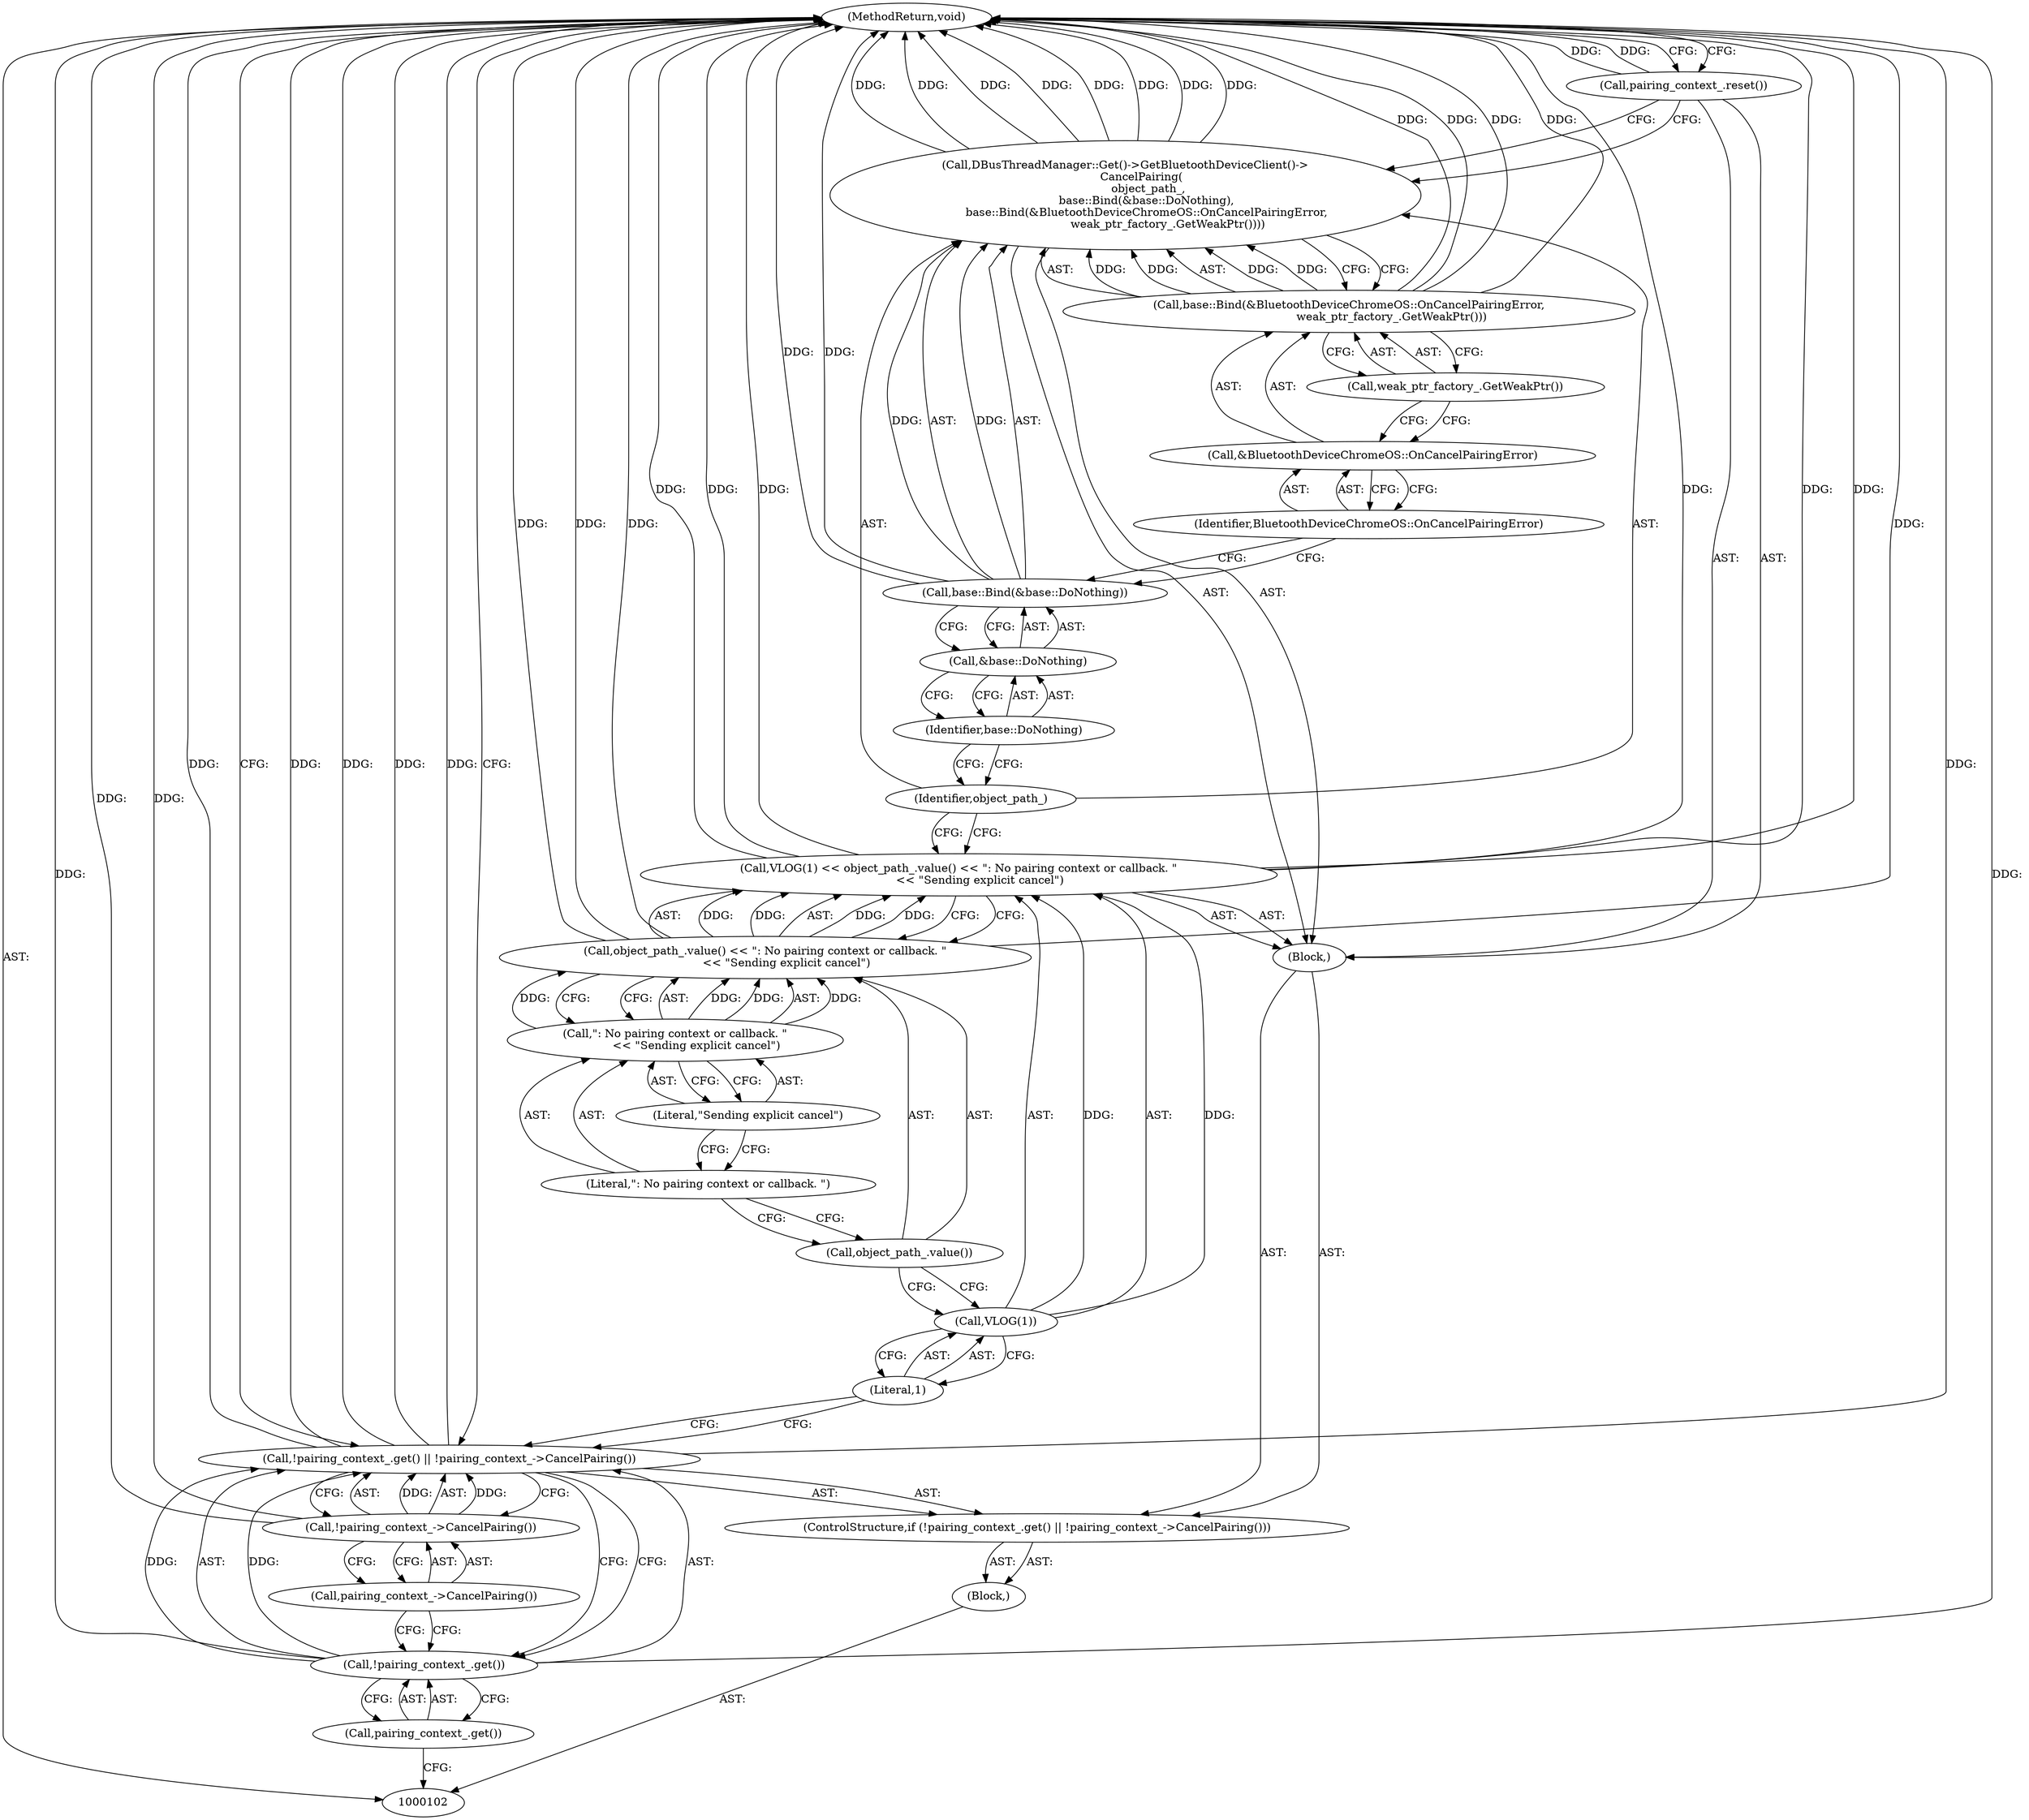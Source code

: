 digraph "0_Chrome_d358f57009b85fb7440208afa5ba87636b491889_5" {
"1000129" [label="(MethodReturn,void)"];
"1000103" [label="(Block,)"];
"1000127" [label="(Call,weak_ptr_factory_.GetWeakPtr())"];
"1000128" [label="(Call,pairing_context_.reset())"];
"1000104" [label="(ControlStructure,if (!pairing_context_.get() || !pairing_context_->CancelPairing()))"];
"1000108" [label="(Call,!pairing_context_->CancelPairing())"];
"1000109" [label="(Call,pairing_context_->CancelPairing())"];
"1000105" [label="(Call,!pairing_context_.get() || !pairing_context_->CancelPairing())"];
"1000106" [label="(Call,!pairing_context_.get())"];
"1000110" [label="(Block,)"];
"1000107" [label="(Call,pairing_context_.get())"];
"1000114" [label="(Call,object_path_.value() << \": No pairing context or callback. \"\n            << \"Sending explicit cancel\")"];
"1000115" [label="(Call,object_path_.value())"];
"1000116" [label="(Call,\": No pairing context or callback. \"\n            << \"Sending explicit cancel\")"];
"1000117" [label="(Literal,\": No pairing context or callback. \")"];
"1000111" [label="(Call,VLOG(1) << object_path_.value() << \": No pairing context or callback. \"\n            << \"Sending explicit cancel\")"];
"1000112" [label="(Call,VLOG(1))"];
"1000113" [label="(Literal,1)"];
"1000118" [label="(Literal,\"Sending explicit cancel\")"];
"1000119" [label="(Call,DBusThreadManager::Get()->GetBluetoothDeviceClient()->\n         CancelPairing(\n             object_path_,\n            base::Bind(&base::DoNothing),\n            base::Bind(&BluetoothDeviceChromeOS::OnCancelPairingError,\n                        weak_ptr_factory_.GetWeakPtr())))"];
"1000120" [label="(Identifier,object_path_)"];
"1000121" [label="(Call,base::Bind(&base::DoNothing))"];
"1000122" [label="(Call,&base::DoNothing)"];
"1000123" [label="(Identifier,base::DoNothing)"];
"1000124" [label="(Call,base::Bind(&BluetoothDeviceChromeOS::OnCancelPairingError,\n                        weak_ptr_factory_.GetWeakPtr()))"];
"1000125" [label="(Call,&BluetoothDeviceChromeOS::OnCancelPairingError)"];
"1000126" [label="(Identifier,BluetoothDeviceChromeOS::OnCancelPairingError)"];
"1000129" -> "1000102"  [label="AST: "];
"1000129" -> "1000128"  [label="CFG: "];
"1000129" -> "1000105"  [label="CFG: "];
"1000124" -> "1000129"  [label="DDG: "];
"1000124" -> "1000129"  [label="DDG: "];
"1000105" -> "1000129"  [label="DDG: "];
"1000105" -> "1000129"  [label="DDG: "];
"1000105" -> "1000129"  [label="DDG: "];
"1000106" -> "1000129"  [label="DDG: "];
"1000111" -> "1000129"  [label="DDG: "];
"1000111" -> "1000129"  [label="DDG: "];
"1000111" -> "1000129"  [label="DDG: "];
"1000119" -> "1000129"  [label="DDG: "];
"1000119" -> "1000129"  [label="DDG: "];
"1000119" -> "1000129"  [label="DDG: "];
"1000119" -> "1000129"  [label="DDG: "];
"1000121" -> "1000129"  [label="DDG: "];
"1000128" -> "1000129"  [label="DDG: "];
"1000114" -> "1000129"  [label="DDG: "];
"1000114" -> "1000129"  [label="DDG: "];
"1000108" -> "1000129"  [label="DDG: "];
"1000103" -> "1000102"  [label="AST: "];
"1000104" -> "1000103"  [label="AST: "];
"1000127" -> "1000124"  [label="AST: "];
"1000127" -> "1000125"  [label="CFG: "];
"1000124" -> "1000127"  [label="CFG: "];
"1000128" -> "1000110"  [label="AST: "];
"1000128" -> "1000119"  [label="CFG: "];
"1000129" -> "1000128"  [label="CFG: "];
"1000128" -> "1000129"  [label="DDG: "];
"1000104" -> "1000103"  [label="AST: "];
"1000105" -> "1000104"  [label="AST: "];
"1000110" -> "1000104"  [label="AST: "];
"1000108" -> "1000105"  [label="AST: "];
"1000108" -> "1000109"  [label="CFG: "];
"1000109" -> "1000108"  [label="AST: "];
"1000105" -> "1000108"  [label="CFG: "];
"1000108" -> "1000129"  [label="DDG: "];
"1000108" -> "1000105"  [label="DDG: "];
"1000109" -> "1000108"  [label="AST: "];
"1000109" -> "1000106"  [label="CFG: "];
"1000108" -> "1000109"  [label="CFG: "];
"1000105" -> "1000104"  [label="AST: "];
"1000105" -> "1000106"  [label="CFG: "];
"1000105" -> "1000108"  [label="CFG: "];
"1000106" -> "1000105"  [label="AST: "];
"1000108" -> "1000105"  [label="AST: "];
"1000113" -> "1000105"  [label="CFG: "];
"1000129" -> "1000105"  [label="CFG: "];
"1000105" -> "1000129"  [label="DDG: "];
"1000105" -> "1000129"  [label="DDG: "];
"1000105" -> "1000129"  [label="DDG: "];
"1000106" -> "1000105"  [label="DDG: "];
"1000108" -> "1000105"  [label="DDG: "];
"1000106" -> "1000105"  [label="AST: "];
"1000106" -> "1000107"  [label="CFG: "];
"1000107" -> "1000106"  [label="AST: "];
"1000109" -> "1000106"  [label="CFG: "];
"1000105" -> "1000106"  [label="CFG: "];
"1000106" -> "1000129"  [label="DDG: "];
"1000106" -> "1000105"  [label="DDG: "];
"1000110" -> "1000104"  [label="AST: "];
"1000111" -> "1000110"  [label="AST: "];
"1000119" -> "1000110"  [label="AST: "];
"1000128" -> "1000110"  [label="AST: "];
"1000107" -> "1000106"  [label="AST: "];
"1000107" -> "1000102"  [label="CFG: "];
"1000106" -> "1000107"  [label="CFG: "];
"1000114" -> "1000111"  [label="AST: "];
"1000114" -> "1000116"  [label="CFG: "];
"1000115" -> "1000114"  [label="AST: "];
"1000116" -> "1000114"  [label="AST: "];
"1000111" -> "1000114"  [label="CFG: "];
"1000114" -> "1000129"  [label="DDG: "];
"1000114" -> "1000129"  [label="DDG: "];
"1000114" -> "1000111"  [label="DDG: "];
"1000114" -> "1000111"  [label="DDG: "];
"1000116" -> "1000114"  [label="DDG: "];
"1000116" -> "1000114"  [label="DDG: "];
"1000115" -> "1000114"  [label="AST: "];
"1000115" -> "1000112"  [label="CFG: "];
"1000117" -> "1000115"  [label="CFG: "];
"1000116" -> "1000114"  [label="AST: "];
"1000116" -> "1000118"  [label="CFG: "];
"1000117" -> "1000116"  [label="AST: "];
"1000118" -> "1000116"  [label="AST: "];
"1000114" -> "1000116"  [label="CFG: "];
"1000116" -> "1000114"  [label="DDG: "];
"1000116" -> "1000114"  [label="DDG: "];
"1000117" -> "1000116"  [label="AST: "];
"1000117" -> "1000115"  [label="CFG: "];
"1000118" -> "1000117"  [label="CFG: "];
"1000111" -> "1000110"  [label="AST: "];
"1000111" -> "1000114"  [label="CFG: "];
"1000112" -> "1000111"  [label="AST: "];
"1000114" -> "1000111"  [label="AST: "];
"1000120" -> "1000111"  [label="CFG: "];
"1000111" -> "1000129"  [label="DDG: "];
"1000111" -> "1000129"  [label="DDG: "];
"1000111" -> "1000129"  [label="DDG: "];
"1000112" -> "1000111"  [label="DDG: "];
"1000114" -> "1000111"  [label="DDG: "];
"1000114" -> "1000111"  [label="DDG: "];
"1000112" -> "1000111"  [label="AST: "];
"1000112" -> "1000113"  [label="CFG: "];
"1000113" -> "1000112"  [label="AST: "];
"1000115" -> "1000112"  [label="CFG: "];
"1000112" -> "1000111"  [label="DDG: "];
"1000113" -> "1000112"  [label="AST: "];
"1000113" -> "1000105"  [label="CFG: "];
"1000112" -> "1000113"  [label="CFG: "];
"1000118" -> "1000116"  [label="AST: "];
"1000118" -> "1000117"  [label="CFG: "];
"1000116" -> "1000118"  [label="CFG: "];
"1000119" -> "1000110"  [label="AST: "];
"1000119" -> "1000124"  [label="CFG: "];
"1000120" -> "1000119"  [label="AST: "];
"1000121" -> "1000119"  [label="AST: "];
"1000124" -> "1000119"  [label="AST: "];
"1000128" -> "1000119"  [label="CFG: "];
"1000119" -> "1000129"  [label="DDG: "];
"1000119" -> "1000129"  [label="DDG: "];
"1000119" -> "1000129"  [label="DDG: "];
"1000119" -> "1000129"  [label="DDG: "];
"1000121" -> "1000119"  [label="DDG: "];
"1000124" -> "1000119"  [label="DDG: "];
"1000124" -> "1000119"  [label="DDG: "];
"1000120" -> "1000119"  [label="AST: "];
"1000120" -> "1000111"  [label="CFG: "];
"1000123" -> "1000120"  [label="CFG: "];
"1000121" -> "1000119"  [label="AST: "];
"1000121" -> "1000122"  [label="CFG: "];
"1000122" -> "1000121"  [label="AST: "];
"1000126" -> "1000121"  [label="CFG: "];
"1000121" -> "1000129"  [label="DDG: "];
"1000121" -> "1000119"  [label="DDG: "];
"1000122" -> "1000121"  [label="AST: "];
"1000122" -> "1000123"  [label="CFG: "];
"1000123" -> "1000122"  [label="AST: "];
"1000121" -> "1000122"  [label="CFG: "];
"1000123" -> "1000122"  [label="AST: "];
"1000123" -> "1000120"  [label="CFG: "];
"1000122" -> "1000123"  [label="CFG: "];
"1000124" -> "1000119"  [label="AST: "];
"1000124" -> "1000127"  [label="CFG: "];
"1000125" -> "1000124"  [label="AST: "];
"1000127" -> "1000124"  [label="AST: "];
"1000119" -> "1000124"  [label="CFG: "];
"1000124" -> "1000129"  [label="DDG: "];
"1000124" -> "1000129"  [label="DDG: "];
"1000124" -> "1000119"  [label="DDG: "];
"1000124" -> "1000119"  [label="DDG: "];
"1000125" -> "1000124"  [label="AST: "];
"1000125" -> "1000126"  [label="CFG: "];
"1000126" -> "1000125"  [label="AST: "];
"1000127" -> "1000125"  [label="CFG: "];
"1000126" -> "1000125"  [label="AST: "];
"1000126" -> "1000121"  [label="CFG: "];
"1000125" -> "1000126"  [label="CFG: "];
}
